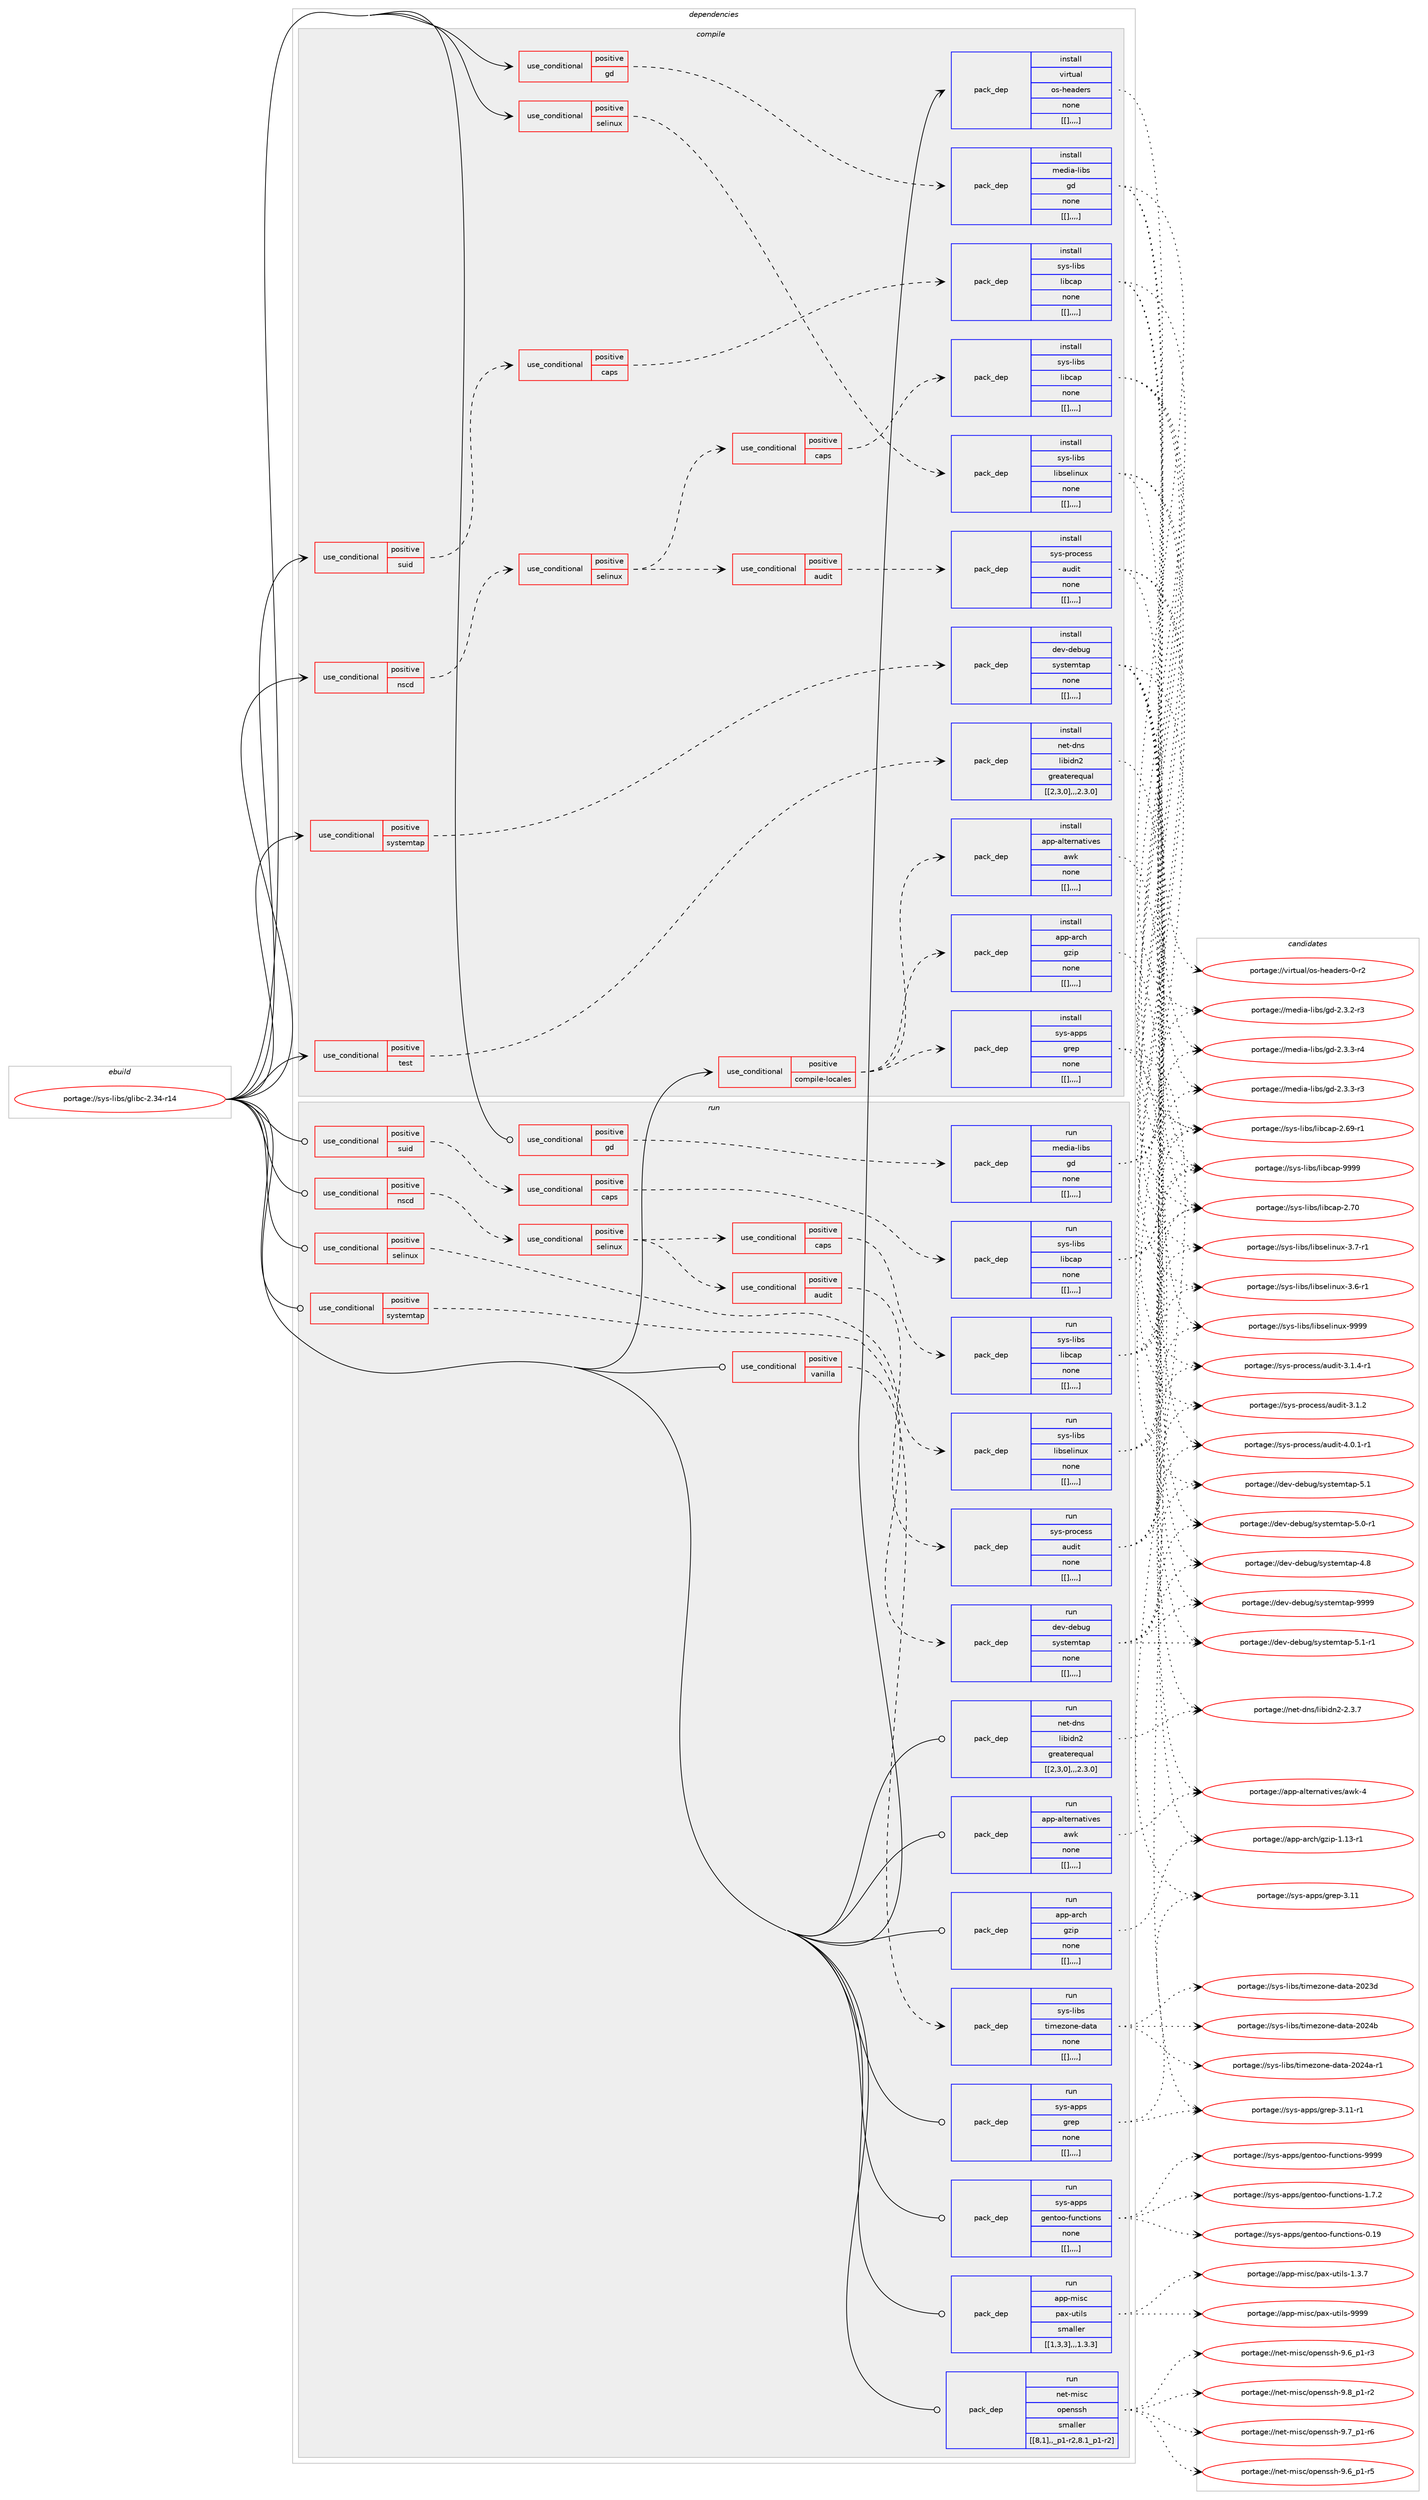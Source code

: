 digraph prolog {

# *************
# Graph options
# *************

newrank=true;
concentrate=true;
compound=true;
graph [rankdir=LR,fontname=Helvetica,fontsize=10,ranksep=1.5];#, ranksep=2.5, nodesep=0.2];
edge  [arrowhead=vee];
node  [fontname=Helvetica,fontsize=10];

# **********
# The ebuild
# **********

subgraph cluster_leftcol {
color=gray;
label=<<i>ebuild</i>>;
id [label="portage://sys-libs/glibc-2.34-r14", color=red, width=4, href="../sys-libs/glibc-2.34-r14.svg"];
}

# ****************
# The dependencies
# ****************

subgraph cluster_midcol {
color=gray;
label=<<i>dependencies</i>>;
subgraph cluster_compile {
fillcolor="#eeeeee";
style=filled;
label=<<i>compile</i>>;
subgraph cond121926 {
dependency458147 [label=<<TABLE BORDER="0" CELLBORDER="1" CELLSPACING="0" CELLPADDING="4"><TR><TD ROWSPAN="3" CELLPADDING="10">use_conditional</TD></TR><TR><TD>positive</TD></TR><TR><TD>compile-locales</TD></TR></TABLE>>, shape=none, color=red];
subgraph pack333107 {
dependency458148 [label=<<TABLE BORDER="0" CELLBORDER="1" CELLSPACING="0" CELLPADDING="4" WIDTH="220"><TR><TD ROWSPAN="6" CELLPADDING="30">pack_dep</TD></TR><TR><TD WIDTH="110">install</TD></TR><TR><TD>app-arch</TD></TR><TR><TD>gzip</TD></TR><TR><TD>none</TD></TR><TR><TD>[[],,,,]</TD></TR></TABLE>>, shape=none, color=blue];
}
dependency458147:e -> dependency458148:w [weight=20,style="dashed",arrowhead="vee"];
subgraph pack333108 {
dependency458149 [label=<<TABLE BORDER="0" CELLBORDER="1" CELLSPACING="0" CELLPADDING="4" WIDTH="220"><TR><TD ROWSPAN="6" CELLPADDING="30">pack_dep</TD></TR><TR><TD WIDTH="110">install</TD></TR><TR><TD>sys-apps</TD></TR><TR><TD>grep</TD></TR><TR><TD>none</TD></TR><TR><TD>[[],,,,]</TD></TR></TABLE>>, shape=none, color=blue];
}
dependency458147:e -> dependency458149:w [weight=20,style="dashed",arrowhead="vee"];
subgraph pack333109 {
dependency458150 [label=<<TABLE BORDER="0" CELLBORDER="1" CELLSPACING="0" CELLPADDING="4" WIDTH="220"><TR><TD ROWSPAN="6" CELLPADDING="30">pack_dep</TD></TR><TR><TD WIDTH="110">install</TD></TR><TR><TD>app-alternatives</TD></TR><TR><TD>awk</TD></TR><TR><TD>none</TD></TR><TR><TD>[[],,,,]</TD></TR></TABLE>>, shape=none, color=blue];
}
dependency458147:e -> dependency458150:w [weight=20,style="dashed",arrowhead="vee"];
}
id:e -> dependency458147:w [weight=20,style="solid",arrowhead="vee"];
subgraph cond121927 {
dependency458151 [label=<<TABLE BORDER="0" CELLBORDER="1" CELLSPACING="0" CELLPADDING="4"><TR><TD ROWSPAN="3" CELLPADDING="10">use_conditional</TD></TR><TR><TD>positive</TD></TR><TR><TD>gd</TD></TR></TABLE>>, shape=none, color=red];
subgraph pack333110 {
dependency458152 [label=<<TABLE BORDER="0" CELLBORDER="1" CELLSPACING="0" CELLPADDING="4" WIDTH="220"><TR><TD ROWSPAN="6" CELLPADDING="30">pack_dep</TD></TR><TR><TD WIDTH="110">install</TD></TR><TR><TD>media-libs</TD></TR><TR><TD>gd</TD></TR><TR><TD>none</TD></TR><TR><TD>[[],,,,]</TD></TR></TABLE>>, shape=none, color=blue];
}
dependency458151:e -> dependency458152:w [weight=20,style="dashed",arrowhead="vee"];
}
id:e -> dependency458151:w [weight=20,style="solid",arrowhead="vee"];
subgraph cond121928 {
dependency458153 [label=<<TABLE BORDER="0" CELLBORDER="1" CELLSPACING="0" CELLPADDING="4"><TR><TD ROWSPAN="3" CELLPADDING="10">use_conditional</TD></TR><TR><TD>positive</TD></TR><TR><TD>nscd</TD></TR></TABLE>>, shape=none, color=red];
subgraph cond121929 {
dependency458154 [label=<<TABLE BORDER="0" CELLBORDER="1" CELLSPACING="0" CELLPADDING="4"><TR><TD ROWSPAN="3" CELLPADDING="10">use_conditional</TD></TR><TR><TD>positive</TD></TR><TR><TD>selinux</TD></TR></TABLE>>, shape=none, color=red];
subgraph cond121930 {
dependency458155 [label=<<TABLE BORDER="0" CELLBORDER="1" CELLSPACING="0" CELLPADDING="4"><TR><TD ROWSPAN="3" CELLPADDING="10">use_conditional</TD></TR><TR><TD>positive</TD></TR><TR><TD>audit</TD></TR></TABLE>>, shape=none, color=red];
subgraph pack333111 {
dependency458156 [label=<<TABLE BORDER="0" CELLBORDER="1" CELLSPACING="0" CELLPADDING="4" WIDTH="220"><TR><TD ROWSPAN="6" CELLPADDING="30">pack_dep</TD></TR><TR><TD WIDTH="110">install</TD></TR><TR><TD>sys-process</TD></TR><TR><TD>audit</TD></TR><TR><TD>none</TD></TR><TR><TD>[[],,,,]</TD></TR></TABLE>>, shape=none, color=blue];
}
dependency458155:e -> dependency458156:w [weight=20,style="dashed",arrowhead="vee"];
}
dependency458154:e -> dependency458155:w [weight=20,style="dashed",arrowhead="vee"];
subgraph cond121931 {
dependency458157 [label=<<TABLE BORDER="0" CELLBORDER="1" CELLSPACING="0" CELLPADDING="4"><TR><TD ROWSPAN="3" CELLPADDING="10">use_conditional</TD></TR><TR><TD>positive</TD></TR><TR><TD>caps</TD></TR></TABLE>>, shape=none, color=red];
subgraph pack333112 {
dependency458158 [label=<<TABLE BORDER="0" CELLBORDER="1" CELLSPACING="0" CELLPADDING="4" WIDTH="220"><TR><TD ROWSPAN="6" CELLPADDING="30">pack_dep</TD></TR><TR><TD WIDTH="110">install</TD></TR><TR><TD>sys-libs</TD></TR><TR><TD>libcap</TD></TR><TR><TD>none</TD></TR><TR><TD>[[],,,,]</TD></TR></TABLE>>, shape=none, color=blue];
}
dependency458157:e -> dependency458158:w [weight=20,style="dashed",arrowhead="vee"];
}
dependency458154:e -> dependency458157:w [weight=20,style="dashed",arrowhead="vee"];
}
dependency458153:e -> dependency458154:w [weight=20,style="dashed",arrowhead="vee"];
}
id:e -> dependency458153:w [weight=20,style="solid",arrowhead="vee"];
subgraph cond121932 {
dependency458159 [label=<<TABLE BORDER="0" CELLBORDER="1" CELLSPACING="0" CELLPADDING="4"><TR><TD ROWSPAN="3" CELLPADDING="10">use_conditional</TD></TR><TR><TD>positive</TD></TR><TR><TD>selinux</TD></TR></TABLE>>, shape=none, color=red];
subgraph pack333113 {
dependency458160 [label=<<TABLE BORDER="0" CELLBORDER="1" CELLSPACING="0" CELLPADDING="4" WIDTH="220"><TR><TD ROWSPAN="6" CELLPADDING="30">pack_dep</TD></TR><TR><TD WIDTH="110">install</TD></TR><TR><TD>sys-libs</TD></TR><TR><TD>libselinux</TD></TR><TR><TD>none</TD></TR><TR><TD>[[],,,,]</TD></TR></TABLE>>, shape=none, color=blue];
}
dependency458159:e -> dependency458160:w [weight=20,style="dashed",arrowhead="vee"];
}
id:e -> dependency458159:w [weight=20,style="solid",arrowhead="vee"];
subgraph cond121933 {
dependency458161 [label=<<TABLE BORDER="0" CELLBORDER="1" CELLSPACING="0" CELLPADDING="4"><TR><TD ROWSPAN="3" CELLPADDING="10">use_conditional</TD></TR><TR><TD>positive</TD></TR><TR><TD>suid</TD></TR></TABLE>>, shape=none, color=red];
subgraph cond121934 {
dependency458162 [label=<<TABLE BORDER="0" CELLBORDER="1" CELLSPACING="0" CELLPADDING="4"><TR><TD ROWSPAN="3" CELLPADDING="10">use_conditional</TD></TR><TR><TD>positive</TD></TR><TR><TD>caps</TD></TR></TABLE>>, shape=none, color=red];
subgraph pack333114 {
dependency458163 [label=<<TABLE BORDER="0" CELLBORDER="1" CELLSPACING="0" CELLPADDING="4" WIDTH="220"><TR><TD ROWSPAN="6" CELLPADDING="30">pack_dep</TD></TR><TR><TD WIDTH="110">install</TD></TR><TR><TD>sys-libs</TD></TR><TR><TD>libcap</TD></TR><TR><TD>none</TD></TR><TR><TD>[[],,,,]</TD></TR></TABLE>>, shape=none, color=blue];
}
dependency458162:e -> dependency458163:w [weight=20,style="dashed",arrowhead="vee"];
}
dependency458161:e -> dependency458162:w [weight=20,style="dashed",arrowhead="vee"];
}
id:e -> dependency458161:w [weight=20,style="solid",arrowhead="vee"];
subgraph cond121935 {
dependency458164 [label=<<TABLE BORDER="0" CELLBORDER="1" CELLSPACING="0" CELLPADDING="4"><TR><TD ROWSPAN="3" CELLPADDING="10">use_conditional</TD></TR><TR><TD>positive</TD></TR><TR><TD>systemtap</TD></TR></TABLE>>, shape=none, color=red];
subgraph pack333115 {
dependency458165 [label=<<TABLE BORDER="0" CELLBORDER="1" CELLSPACING="0" CELLPADDING="4" WIDTH="220"><TR><TD ROWSPAN="6" CELLPADDING="30">pack_dep</TD></TR><TR><TD WIDTH="110">install</TD></TR><TR><TD>dev-debug</TD></TR><TR><TD>systemtap</TD></TR><TR><TD>none</TD></TR><TR><TD>[[],,,,]</TD></TR></TABLE>>, shape=none, color=blue];
}
dependency458164:e -> dependency458165:w [weight=20,style="dashed",arrowhead="vee"];
}
id:e -> dependency458164:w [weight=20,style="solid",arrowhead="vee"];
subgraph cond121936 {
dependency458166 [label=<<TABLE BORDER="0" CELLBORDER="1" CELLSPACING="0" CELLPADDING="4"><TR><TD ROWSPAN="3" CELLPADDING="10">use_conditional</TD></TR><TR><TD>positive</TD></TR><TR><TD>test</TD></TR></TABLE>>, shape=none, color=red];
subgraph pack333116 {
dependency458167 [label=<<TABLE BORDER="0" CELLBORDER="1" CELLSPACING="0" CELLPADDING="4" WIDTH="220"><TR><TD ROWSPAN="6" CELLPADDING="30">pack_dep</TD></TR><TR><TD WIDTH="110">install</TD></TR><TR><TD>net-dns</TD></TR><TR><TD>libidn2</TD></TR><TR><TD>greaterequal</TD></TR><TR><TD>[[2,3,0],,,2.3.0]</TD></TR></TABLE>>, shape=none, color=blue];
}
dependency458166:e -> dependency458167:w [weight=20,style="dashed",arrowhead="vee"];
}
id:e -> dependency458166:w [weight=20,style="solid",arrowhead="vee"];
subgraph pack333117 {
dependency458168 [label=<<TABLE BORDER="0" CELLBORDER="1" CELLSPACING="0" CELLPADDING="4" WIDTH="220"><TR><TD ROWSPAN="6" CELLPADDING="30">pack_dep</TD></TR><TR><TD WIDTH="110">install</TD></TR><TR><TD>virtual</TD></TR><TR><TD>os-headers</TD></TR><TR><TD>none</TD></TR><TR><TD>[[],,,,]</TD></TR></TABLE>>, shape=none, color=blue];
}
id:e -> dependency458168:w [weight=20,style="solid",arrowhead="vee"];
}
subgraph cluster_compileandrun {
fillcolor="#eeeeee";
style=filled;
label=<<i>compile and run</i>>;
}
subgraph cluster_run {
fillcolor="#eeeeee";
style=filled;
label=<<i>run</i>>;
subgraph cond121937 {
dependency458169 [label=<<TABLE BORDER="0" CELLBORDER="1" CELLSPACING="0" CELLPADDING="4"><TR><TD ROWSPAN="3" CELLPADDING="10">use_conditional</TD></TR><TR><TD>positive</TD></TR><TR><TD>gd</TD></TR></TABLE>>, shape=none, color=red];
subgraph pack333118 {
dependency458170 [label=<<TABLE BORDER="0" CELLBORDER="1" CELLSPACING="0" CELLPADDING="4" WIDTH="220"><TR><TD ROWSPAN="6" CELLPADDING="30">pack_dep</TD></TR><TR><TD WIDTH="110">run</TD></TR><TR><TD>media-libs</TD></TR><TR><TD>gd</TD></TR><TR><TD>none</TD></TR><TR><TD>[[],,,,]</TD></TR></TABLE>>, shape=none, color=blue];
}
dependency458169:e -> dependency458170:w [weight=20,style="dashed",arrowhead="vee"];
}
id:e -> dependency458169:w [weight=20,style="solid",arrowhead="odot"];
subgraph cond121938 {
dependency458171 [label=<<TABLE BORDER="0" CELLBORDER="1" CELLSPACING="0" CELLPADDING="4"><TR><TD ROWSPAN="3" CELLPADDING="10">use_conditional</TD></TR><TR><TD>positive</TD></TR><TR><TD>nscd</TD></TR></TABLE>>, shape=none, color=red];
subgraph cond121939 {
dependency458172 [label=<<TABLE BORDER="0" CELLBORDER="1" CELLSPACING="0" CELLPADDING="4"><TR><TD ROWSPAN="3" CELLPADDING="10">use_conditional</TD></TR><TR><TD>positive</TD></TR><TR><TD>selinux</TD></TR></TABLE>>, shape=none, color=red];
subgraph cond121940 {
dependency458173 [label=<<TABLE BORDER="0" CELLBORDER="1" CELLSPACING="0" CELLPADDING="4"><TR><TD ROWSPAN="3" CELLPADDING="10">use_conditional</TD></TR><TR><TD>positive</TD></TR><TR><TD>audit</TD></TR></TABLE>>, shape=none, color=red];
subgraph pack333119 {
dependency458174 [label=<<TABLE BORDER="0" CELLBORDER="1" CELLSPACING="0" CELLPADDING="4" WIDTH="220"><TR><TD ROWSPAN="6" CELLPADDING="30">pack_dep</TD></TR><TR><TD WIDTH="110">run</TD></TR><TR><TD>sys-process</TD></TR><TR><TD>audit</TD></TR><TR><TD>none</TD></TR><TR><TD>[[],,,,]</TD></TR></TABLE>>, shape=none, color=blue];
}
dependency458173:e -> dependency458174:w [weight=20,style="dashed",arrowhead="vee"];
}
dependency458172:e -> dependency458173:w [weight=20,style="dashed",arrowhead="vee"];
subgraph cond121941 {
dependency458175 [label=<<TABLE BORDER="0" CELLBORDER="1" CELLSPACING="0" CELLPADDING="4"><TR><TD ROWSPAN="3" CELLPADDING="10">use_conditional</TD></TR><TR><TD>positive</TD></TR><TR><TD>caps</TD></TR></TABLE>>, shape=none, color=red];
subgraph pack333120 {
dependency458176 [label=<<TABLE BORDER="0" CELLBORDER="1" CELLSPACING="0" CELLPADDING="4" WIDTH="220"><TR><TD ROWSPAN="6" CELLPADDING="30">pack_dep</TD></TR><TR><TD WIDTH="110">run</TD></TR><TR><TD>sys-libs</TD></TR><TR><TD>libcap</TD></TR><TR><TD>none</TD></TR><TR><TD>[[],,,,]</TD></TR></TABLE>>, shape=none, color=blue];
}
dependency458175:e -> dependency458176:w [weight=20,style="dashed",arrowhead="vee"];
}
dependency458172:e -> dependency458175:w [weight=20,style="dashed",arrowhead="vee"];
}
dependency458171:e -> dependency458172:w [weight=20,style="dashed",arrowhead="vee"];
}
id:e -> dependency458171:w [weight=20,style="solid",arrowhead="odot"];
subgraph cond121942 {
dependency458177 [label=<<TABLE BORDER="0" CELLBORDER="1" CELLSPACING="0" CELLPADDING="4"><TR><TD ROWSPAN="3" CELLPADDING="10">use_conditional</TD></TR><TR><TD>positive</TD></TR><TR><TD>selinux</TD></TR></TABLE>>, shape=none, color=red];
subgraph pack333121 {
dependency458178 [label=<<TABLE BORDER="0" CELLBORDER="1" CELLSPACING="0" CELLPADDING="4" WIDTH="220"><TR><TD ROWSPAN="6" CELLPADDING="30">pack_dep</TD></TR><TR><TD WIDTH="110">run</TD></TR><TR><TD>sys-libs</TD></TR><TR><TD>libselinux</TD></TR><TR><TD>none</TD></TR><TR><TD>[[],,,,]</TD></TR></TABLE>>, shape=none, color=blue];
}
dependency458177:e -> dependency458178:w [weight=20,style="dashed",arrowhead="vee"];
}
id:e -> dependency458177:w [weight=20,style="solid",arrowhead="odot"];
subgraph cond121943 {
dependency458179 [label=<<TABLE BORDER="0" CELLBORDER="1" CELLSPACING="0" CELLPADDING="4"><TR><TD ROWSPAN="3" CELLPADDING="10">use_conditional</TD></TR><TR><TD>positive</TD></TR><TR><TD>suid</TD></TR></TABLE>>, shape=none, color=red];
subgraph cond121944 {
dependency458180 [label=<<TABLE BORDER="0" CELLBORDER="1" CELLSPACING="0" CELLPADDING="4"><TR><TD ROWSPAN="3" CELLPADDING="10">use_conditional</TD></TR><TR><TD>positive</TD></TR><TR><TD>caps</TD></TR></TABLE>>, shape=none, color=red];
subgraph pack333122 {
dependency458181 [label=<<TABLE BORDER="0" CELLBORDER="1" CELLSPACING="0" CELLPADDING="4" WIDTH="220"><TR><TD ROWSPAN="6" CELLPADDING="30">pack_dep</TD></TR><TR><TD WIDTH="110">run</TD></TR><TR><TD>sys-libs</TD></TR><TR><TD>libcap</TD></TR><TR><TD>none</TD></TR><TR><TD>[[],,,,]</TD></TR></TABLE>>, shape=none, color=blue];
}
dependency458180:e -> dependency458181:w [weight=20,style="dashed",arrowhead="vee"];
}
dependency458179:e -> dependency458180:w [weight=20,style="dashed",arrowhead="vee"];
}
id:e -> dependency458179:w [weight=20,style="solid",arrowhead="odot"];
subgraph cond121945 {
dependency458182 [label=<<TABLE BORDER="0" CELLBORDER="1" CELLSPACING="0" CELLPADDING="4"><TR><TD ROWSPAN="3" CELLPADDING="10">use_conditional</TD></TR><TR><TD>positive</TD></TR><TR><TD>systemtap</TD></TR></TABLE>>, shape=none, color=red];
subgraph pack333123 {
dependency458183 [label=<<TABLE BORDER="0" CELLBORDER="1" CELLSPACING="0" CELLPADDING="4" WIDTH="220"><TR><TD ROWSPAN="6" CELLPADDING="30">pack_dep</TD></TR><TR><TD WIDTH="110">run</TD></TR><TR><TD>dev-debug</TD></TR><TR><TD>systemtap</TD></TR><TR><TD>none</TD></TR><TR><TD>[[],,,,]</TD></TR></TABLE>>, shape=none, color=blue];
}
dependency458182:e -> dependency458183:w [weight=20,style="dashed",arrowhead="vee"];
}
id:e -> dependency458182:w [weight=20,style="solid",arrowhead="odot"];
subgraph cond121946 {
dependency458184 [label=<<TABLE BORDER="0" CELLBORDER="1" CELLSPACING="0" CELLPADDING="4"><TR><TD ROWSPAN="3" CELLPADDING="10">use_conditional</TD></TR><TR><TD>positive</TD></TR><TR><TD>vanilla</TD></TR></TABLE>>, shape=none, color=red];
subgraph pack333124 {
dependency458185 [label=<<TABLE BORDER="0" CELLBORDER="1" CELLSPACING="0" CELLPADDING="4" WIDTH="220"><TR><TD ROWSPAN="6" CELLPADDING="30">pack_dep</TD></TR><TR><TD WIDTH="110">run</TD></TR><TR><TD>sys-libs</TD></TR><TR><TD>timezone-data</TD></TR><TR><TD>none</TD></TR><TR><TD>[[],,,,]</TD></TR></TABLE>>, shape=none, color=blue];
}
dependency458184:e -> dependency458185:w [weight=20,style="dashed",arrowhead="vee"];
}
id:e -> dependency458184:w [weight=20,style="solid",arrowhead="odot"];
subgraph pack333125 {
dependency458186 [label=<<TABLE BORDER="0" CELLBORDER="1" CELLSPACING="0" CELLPADDING="4" WIDTH="220"><TR><TD ROWSPAN="6" CELLPADDING="30">pack_dep</TD></TR><TR><TD WIDTH="110">run</TD></TR><TR><TD>app-alternatives</TD></TR><TR><TD>awk</TD></TR><TR><TD>none</TD></TR><TR><TD>[[],,,,]</TD></TR></TABLE>>, shape=none, color=blue];
}
id:e -> dependency458186:w [weight=20,style="solid",arrowhead="odot"];
subgraph pack333126 {
dependency458187 [label=<<TABLE BORDER="0" CELLBORDER="1" CELLSPACING="0" CELLPADDING="4" WIDTH="220"><TR><TD ROWSPAN="6" CELLPADDING="30">pack_dep</TD></TR><TR><TD WIDTH="110">run</TD></TR><TR><TD>app-arch</TD></TR><TR><TD>gzip</TD></TR><TR><TD>none</TD></TR><TR><TD>[[],,,,]</TD></TR></TABLE>>, shape=none, color=blue];
}
id:e -> dependency458187:w [weight=20,style="solid",arrowhead="odot"];
subgraph pack333127 {
dependency458188 [label=<<TABLE BORDER="0" CELLBORDER="1" CELLSPACING="0" CELLPADDING="4" WIDTH="220"><TR><TD ROWSPAN="6" CELLPADDING="30">pack_dep</TD></TR><TR><TD WIDTH="110">run</TD></TR><TR><TD>net-dns</TD></TR><TR><TD>libidn2</TD></TR><TR><TD>greaterequal</TD></TR><TR><TD>[[2,3,0],,,2.3.0]</TD></TR></TABLE>>, shape=none, color=blue];
}
id:e -> dependency458188:w [weight=20,style="solid",arrowhead="odot"];
subgraph pack333128 {
dependency458189 [label=<<TABLE BORDER="0" CELLBORDER="1" CELLSPACING="0" CELLPADDING="4" WIDTH="220"><TR><TD ROWSPAN="6" CELLPADDING="30">pack_dep</TD></TR><TR><TD WIDTH="110">run</TD></TR><TR><TD>sys-apps</TD></TR><TR><TD>gentoo-functions</TD></TR><TR><TD>none</TD></TR><TR><TD>[[],,,,]</TD></TR></TABLE>>, shape=none, color=blue];
}
id:e -> dependency458189:w [weight=20,style="solid",arrowhead="odot"];
subgraph pack333129 {
dependency458190 [label=<<TABLE BORDER="0" CELLBORDER="1" CELLSPACING="0" CELLPADDING="4" WIDTH="220"><TR><TD ROWSPAN="6" CELLPADDING="30">pack_dep</TD></TR><TR><TD WIDTH="110">run</TD></TR><TR><TD>sys-apps</TD></TR><TR><TD>grep</TD></TR><TR><TD>none</TD></TR><TR><TD>[[],,,,]</TD></TR></TABLE>>, shape=none, color=blue];
}
id:e -> dependency458190:w [weight=20,style="solid",arrowhead="odot"];
subgraph pack333130 {
dependency458191 [label=<<TABLE BORDER="0" CELLBORDER="1" CELLSPACING="0" CELLPADDING="4" WIDTH="220"><TR><TD ROWSPAN="6" CELLPADDING="30">pack_dep</TD></TR><TR><TD WIDTH="110">run</TD></TR><TR><TD>app-misc</TD></TR><TR><TD>pax-utils</TD></TR><TR><TD>smaller</TD></TR><TR><TD>[[1,3,3],,,1.3.3]</TD></TR></TABLE>>, shape=none, color=blue];
}
id:e -> dependency458191:w [weight=20,style="solid",arrowhead="odot"];
subgraph pack333131 {
dependency458192 [label=<<TABLE BORDER="0" CELLBORDER="1" CELLSPACING="0" CELLPADDING="4" WIDTH="220"><TR><TD ROWSPAN="6" CELLPADDING="30">pack_dep</TD></TR><TR><TD WIDTH="110">run</TD></TR><TR><TD>net-misc</TD></TR><TR><TD>openssh</TD></TR><TR><TD>smaller</TD></TR><TR><TD>[[8,1],,_p1-r2,8.1_p1-r2]</TD></TR></TABLE>>, shape=none, color=blue];
}
id:e -> dependency458192:w [weight=20,style="solid",arrowhead="odot"];
}
}

# **************
# The candidates
# **************

subgraph cluster_choices {
rank=same;
color=gray;
label=<<i>candidates</i>>;

subgraph choice333107 {
color=black;
nodesep=1;
choice971121124597114991044710312210511245494649514511449 [label="portage://app-arch/gzip-1.13-r1", color=red, width=4,href="../app-arch/gzip-1.13-r1.svg"];
dependency458148:e -> choice971121124597114991044710312210511245494649514511449:w [style=dotted,weight="100"];
}
subgraph choice333108 {
color=black;
nodesep=1;
choice11512111545971121121154710311410111245514649494511449 [label="portage://sys-apps/grep-3.11-r1", color=red, width=4,href="../sys-apps/grep-3.11-r1.svg"];
choice1151211154597112112115471031141011124551464949 [label="portage://sys-apps/grep-3.11", color=red, width=4,href="../sys-apps/grep-3.11.svg"];
dependency458149:e -> choice11512111545971121121154710311410111245514649494511449:w [style=dotted,weight="100"];
dependency458149:e -> choice1151211154597112112115471031141011124551464949:w [style=dotted,weight="100"];
}
subgraph choice333109 {
color=black;
nodesep=1;
choice9711211245971081161011141109711610511810111547971191074552 [label="portage://app-alternatives/awk-4", color=red, width=4,href="../app-alternatives/awk-4.svg"];
dependency458150:e -> choice9711211245971081161011141109711610511810111547971191074552:w [style=dotted,weight="100"];
}
subgraph choice333110 {
color=black;
nodesep=1;
choice109101100105974510810598115471031004550465146514511452 [label="portage://media-libs/gd-2.3.3-r4", color=red, width=4,href="../media-libs/gd-2.3.3-r4.svg"];
choice109101100105974510810598115471031004550465146514511451 [label="portage://media-libs/gd-2.3.3-r3", color=red, width=4,href="../media-libs/gd-2.3.3-r3.svg"];
choice109101100105974510810598115471031004550465146504511451 [label="portage://media-libs/gd-2.3.2-r3", color=red, width=4,href="../media-libs/gd-2.3.2-r3.svg"];
dependency458152:e -> choice109101100105974510810598115471031004550465146514511452:w [style=dotted,weight="100"];
dependency458152:e -> choice109101100105974510810598115471031004550465146514511451:w [style=dotted,weight="100"];
dependency458152:e -> choice109101100105974510810598115471031004550465146504511451:w [style=dotted,weight="100"];
}
subgraph choice333111 {
color=black;
nodesep=1;
choice115121115451121141119910111511547971171001051164552464846494511449 [label="portage://sys-process/audit-4.0.1-r1", color=red, width=4,href="../sys-process/audit-4.0.1-r1.svg"];
choice115121115451121141119910111511547971171001051164551464946524511449 [label="portage://sys-process/audit-3.1.4-r1", color=red, width=4,href="../sys-process/audit-3.1.4-r1.svg"];
choice11512111545112114111991011151154797117100105116455146494650 [label="portage://sys-process/audit-3.1.2", color=red, width=4,href="../sys-process/audit-3.1.2.svg"];
dependency458156:e -> choice115121115451121141119910111511547971171001051164552464846494511449:w [style=dotted,weight="100"];
dependency458156:e -> choice115121115451121141119910111511547971171001051164551464946524511449:w [style=dotted,weight="100"];
dependency458156:e -> choice11512111545112114111991011151154797117100105116455146494650:w [style=dotted,weight="100"];
}
subgraph choice333112 {
color=black;
nodesep=1;
choice1151211154510810598115471081059899971124557575757 [label="portage://sys-libs/libcap-9999", color=red, width=4,href="../sys-libs/libcap-9999.svg"];
choice1151211154510810598115471081059899971124550465548 [label="portage://sys-libs/libcap-2.70", color=red, width=4,href="../sys-libs/libcap-2.70.svg"];
choice11512111545108105981154710810598999711245504654574511449 [label="portage://sys-libs/libcap-2.69-r1", color=red, width=4,href="../sys-libs/libcap-2.69-r1.svg"];
dependency458158:e -> choice1151211154510810598115471081059899971124557575757:w [style=dotted,weight="100"];
dependency458158:e -> choice1151211154510810598115471081059899971124550465548:w [style=dotted,weight="100"];
dependency458158:e -> choice11512111545108105981154710810598999711245504654574511449:w [style=dotted,weight="100"];
}
subgraph choice333113 {
color=black;
nodesep=1;
choice115121115451081059811547108105981151011081051101171204557575757 [label="portage://sys-libs/libselinux-9999", color=red, width=4,href="../sys-libs/libselinux-9999.svg"];
choice11512111545108105981154710810598115101108105110117120455146554511449 [label="portage://sys-libs/libselinux-3.7-r1", color=red, width=4,href="../sys-libs/libselinux-3.7-r1.svg"];
choice11512111545108105981154710810598115101108105110117120455146544511449 [label="portage://sys-libs/libselinux-3.6-r1", color=red, width=4,href="../sys-libs/libselinux-3.6-r1.svg"];
dependency458160:e -> choice115121115451081059811547108105981151011081051101171204557575757:w [style=dotted,weight="100"];
dependency458160:e -> choice11512111545108105981154710810598115101108105110117120455146554511449:w [style=dotted,weight="100"];
dependency458160:e -> choice11512111545108105981154710810598115101108105110117120455146544511449:w [style=dotted,weight="100"];
}
subgraph choice333114 {
color=black;
nodesep=1;
choice1151211154510810598115471081059899971124557575757 [label="portage://sys-libs/libcap-9999", color=red, width=4,href="../sys-libs/libcap-9999.svg"];
choice1151211154510810598115471081059899971124550465548 [label="portage://sys-libs/libcap-2.70", color=red, width=4,href="../sys-libs/libcap-2.70.svg"];
choice11512111545108105981154710810598999711245504654574511449 [label="portage://sys-libs/libcap-2.69-r1", color=red, width=4,href="../sys-libs/libcap-2.69-r1.svg"];
dependency458163:e -> choice1151211154510810598115471081059899971124557575757:w [style=dotted,weight="100"];
dependency458163:e -> choice1151211154510810598115471081059899971124550465548:w [style=dotted,weight="100"];
dependency458163:e -> choice11512111545108105981154710810598999711245504654574511449:w [style=dotted,weight="100"];
}
subgraph choice333115 {
color=black;
nodesep=1;
choice100101118451001019811710347115121115116101109116971124557575757 [label="portage://dev-debug/systemtap-9999", color=red, width=4,href="../dev-debug/systemtap-9999.svg"];
choice10010111845100101981171034711512111511610110911697112455346494511449 [label="portage://dev-debug/systemtap-5.1-r1", color=red, width=4,href="../dev-debug/systemtap-5.1-r1.svg"];
choice1001011184510010198117103471151211151161011091169711245534649 [label="portage://dev-debug/systemtap-5.1", color=red, width=4,href="../dev-debug/systemtap-5.1.svg"];
choice10010111845100101981171034711512111511610110911697112455346484511449 [label="portage://dev-debug/systemtap-5.0-r1", color=red, width=4,href="../dev-debug/systemtap-5.0-r1.svg"];
choice1001011184510010198117103471151211151161011091169711245524656 [label="portage://dev-debug/systemtap-4.8", color=red, width=4,href="../dev-debug/systemtap-4.8.svg"];
dependency458165:e -> choice100101118451001019811710347115121115116101109116971124557575757:w [style=dotted,weight="100"];
dependency458165:e -> choice10010111845100101981171034711512111511610110911697112455346494511449:w [style=dotted,weight="100"];
dependency458165:e -> choice1001011184510010198117103471151211151161011091169711245534649:w [style=dotted,weight="100"];
dependency458165:e -> choice10010111845100101981171034711512111511610110911697112455346484511449:w [style=dotted,weight="100"];
dependency458165:e -> choice1001011184510010198117103471151211151161011091169711245524656:w [style=dotted,weight="100"];
}
subgraph choice333116 {
color=black;
nodesep=1;
choice11010111645100110115471081059810510011050455046514655 [label="portage://net-dns/libidn2-2.3.7", color=red, width=4,href="../net-dns/libidn2-2.3.7.svg"];
dependency458167:e -> choice11010111645100110115471081059810510011050455046514655:w [style=dotted,weight="100"];
}
subgraph choice333117 {
color=black;
nodesep=1;
choice1181051141161179710847111115451041019710010111411545484511450 [label="portage://virtual/os-headers-0-r2", color=red, width=4,href="../virtual/os-headers-0-r2.svg"];
dependency458168:e -> choice1181051141161179710847111115451041019710010111411545484511450:w [style=dotted,weight="100"];
}
subgraph choice333118 {
color=black;
nodesep=1;
choice109101100105974510810598115471031004550465146514511452 [label="portage://media-libs/gd-2.3.3-r4", color=red, width=4,href="../media-libs/gd-2.3.3-r4.svg"];
choice109101100105974510810598115471031004550465146514511451 [label="portage://media-libs/gd-2.3.3-r3", color=red, width=4,href="../media-libs/gd-2.3.3-r3.svg"];
choice109101100105974510810598115471031004550465146504511451 [label="portage://media-libs/gd-2.3.2-r3", color=red, width=4,href="../media-libs/gd-2.3.2-r3.svg"];
dependency458170:e -> choice109101100105974510810598115471031004550465146514511452:w [style=dotted,weight="100"];
dependency458170:e -> choice109101100105974510810598115471031004550465146514511451:w [style=dotted,weight="100"];
dependency458170:e -> choice109101100105974510810598115471031004550465146504511451:w [style=dotted,weight="100"];
}
subgraph choice333119 {
color=black;
nodesep=1;
choice115121115451121141119910111511547971171001051164552464846494511449 [label="portage://sys-process/audit-4.0.1-r1", color=red, width=4,href="../sys-process/audit-4.0.1-r1.svg"];
choice115121115451121141119910111511547971171001051164551464946524511449 [label="portage://sys-process/audit-3.1.4-r1", color=red, width=4,href="../sys-process/audit-3.1.4-r1.svg"];
choice11512111545112114111991011151154797117100105116455146494650 [label="portage://sys-process/audit-3.1.2", color=red, width=4,href="../sys-process/audit-3.1.2.svg"];
dependency458174:e -> choice115121115451121141119910111511547971171001051164552464846494511449:w [style=dotted,weight="100"];
dependency458174:e -> choice115121115451121141119910111511547971171001051164551464946524511449:w [style=dotted,weight="100"];
dependency458174:e -> choice11512111545112114111991011151154797117100105116455146494650:w [style=dotted,weight="100"];
}
subgraph choice333120 {
color=black;
nodesep=1;
choice1151211154510810598115471081059899971124557575757 [label="portage://sys-libs/libcap-9999", color=red, width=4,href="../sys-libs/libcap-9999.svg"];
choice1151211154510810598115471081059899971124550465548 [label="portage://sys-libs/libcap-2.70", color=red, width=4,href="../sys-libs/libcap-2.70.svg"];
choice11512111545108105981154710810598999711245504654574511449 [label="portage://sys-libs/libcap-2.69-r1", color=red, width=4,href="../sys-libs/libcap-2.69-r1.svg"];
dependency458176:e -> choice1151211154510810598115471081059899971124557575757:w [style=dotted,weight="100"];
dependency458176:e -> choice1151211154510810598115471081059899971124550465548:w [style=dotted,weight="100"];
dependency458176:e -> choice11512111545108105981154710810598999711245504654574511449:w [style=dotted,weight="100"];
}
subgraph choice333121 {
color=black;
nodesep=1;
choice115121115451081059811547108105981151011081051101171204557575757 [label="portage://sys-libs/libselinux-9999", color=red, width=4,href="../sys-libs/libselinux-9999.svg"];
choice11512111545108105981154710810598115101108105110117120455146554511449 [label="portage://sys-libs/libselinux-3.7-r1", color=red, width=4,href="../sys-libs/libselinux-3.7-r1.svg"];
choice11512111545108105981154710810598115101108105110117120455146544511449 [label="portage://sys-libs/libselinux-3.6-r1", color=red, width=4,href="../sys-libs/libselinux-3.6-r1.svg"];
dependency458178:e -> choice115121115451081059811547108105981151011081051101171204557575757:w [style=dotted,weight="100"];
dependency458178:e -> choice11512111545108105981154710810598115101108105110117120455146554511449:w [style=dotted,weight="100"];
dependency458178:e -> choice11512111545108105981154710810598115101108105110117120455146544511449:w [style=dotted,weight="100"];
}
subgraph choice333122 {
color=black;
nodesep=1;
choice1151211154510810598115471081059899971124557575757 [label="portage://sys-libs/libcap-9999", color=red, width=4,href="../sys-libs/libcap-9999.svg"];
choice1151211154510810598115471081059899971124550465548 [label="portage://sys-libs/libcap-2.70", color=red, width=4,href="../sys-libs/libcap-2.70.svg"];
choice11512111545108105981154710810598999711245504654574511449 [label="portage://sys-libs/libcap-2.69-r1", color=red, width=4,href="../sys-libs/libcap-2.69-r1.svg"];
dependency458181:e -> choice1151211154510810598115471081059899971124557575757:w [style=dotted,weight="100"];
dependency458181:e -> choice1151211154510810598115471081059899971124550465548:w [style=dotted,weight="100"];
dependency458181:e -> choice11512111545108105981154710810598999711245504654574511449:w [style=dotted,weight="100"];
}
subgraph choice333123 {
color=black;
nodesep=1;
choice100101118451001019811710347115121115116101109116971124557575757 [label="portage://dev-debug/systemtap-9999", color=red, width=4,href="../dev-debug/systemtap-9999.svg"];
choice10010111845100101981171034711512111511610110911697112455346494511449 [label="portage://dev-debug/systemtap-5.1-r1", color=red, width=4,href="../dev-debug/systemtap-5.1-r1.svg"];
choice1001011184510010198117103471151211151161011091169711245534649 [label="portage://dev-debug/systemtap-5.1", color=red, width=4,href="../dev-debug/systemtap-5.1.svg"];
choice10010111845100101981171034711512111511610110911697112455346484511449 [label="portage://dev-debug/systemtap-5.0-r1", color=red, width=4,href="../dev-debug/systemtap-5.0-r1.svg"];
choice1001011184510010198117103471151211151161011091169711245524656 [label="portage://dev-debug/systemtap-4.8", color=red, width=4,href="../dev-debug/systemtap-4.8.svg"];
dependency458183:e -> choice100101118451001019811710347115121115116101109116971124557575757:w [style=dotted,weight="100"];
dependency458183:e -> choice10010111845100101981171034711512111511610110911697112455346494511449:w [style=dotted,weight="100"];
dependency458183:e -> choice1001011184510010198117103471151211151161011091169711245534649:w [style=dotted,weight="100"];
dependency458183:e -> choice10010111845100101981171034711512111511610110911697112455346484511449:w [style=dotted,weight="100"];
dependency458183:e -> choice1001011184510010198117103471151211151161011091169711245524656:w [style=dotted,weight="100"];
}
subgraph choice333124 {
color=black;
nodesep=1;
choice115121115451081059811547116105109101122111110101451009711697455048505298 [label="portage://sys-libs/timezone-data-2024b", color=red, width=4,href="../sys-libs/timezone-data-2024b.svg"];
choice1151211154510810598115471161051091011221111101014510097116974550485052974511449 [label="portage://sys-libs/timezone-data-2024a-r1", color=red, width=4,href="../sys-libs/timezone-data-2024a-r1.svg"];
choice1151211154510810598115471161051091011221111101014510097116974550485051100 [label="portage://sys-libs/timezone-data-2023d", color=red, width=4,href="../sys-libs/timezone-data-2023d.svg"];
dependency458185:e -> choice115121115451081059811547116105109101122111110101451009711697455048505298:w [style=dotted,weight="100"];
dependency458185:e -> choice1151211154510810598115471161051091011221111101014510097116974550485052974511449:w [style=dotted,weight="100"];
dependency458185:e -> choice1151211154510810598115471161051091011221111101014510097116974550485051100:w [style=dotted,weight="100"];
}
subgraph choice333125 {
color=black;
nodesep=1;
choice9711211245971081161011141109711610511810111547971191074552 [label="portage://app-alternatives/awk-4", color=red, width=4,href="../app-alternatives/awk-4.svg"];
dependency458186:e -> choice9711211245971081161011141109711610511810111547971191074552:w [style=dotted,weight="100"];
}
subgraph choice333126 {
color=black;
nodesep=1;
choice971121124597114991044710312210511245494649514511449 [label="portage://app-arch/gzip-1.13-r1", color=red, width=4,href="../app-arch/gzip-1.13-r1.svg"];
dependency458187:e -> choice971121124597114991044710312210511245494649514511449:w [style=dotted,weight="100"];
}
subgraph choice333127 {
color=black;
nodesep=1;
choice11010111645100110115471081059810510011050455046514655 [label="portage://net-dns/libidn2-2.3.7", color=red, width=4,href="../net-dns/libidn2-2.3.7.svg"];
dependency458188:e -> choice11010111645100110115471081059810510011050455046514655:w [style=dotted,weight="100"];
}
subgraph choice333128 {
color=black;
nodesep=1;
choice11512111545971121121154710310111011611111145102117110991161051111101154557575757 [label="portage://sys-apps/gentoo-functions-9999", color=red, width=4,href="../sys-apps/gentoo-functions-9999.svg"];
choice1151211154597112112115471031011101161111114510211711099116105111110115454946554650 [label="portage://sys-apps/gentoo-functions-1.7.2", color=red, width=4,href="../sys-apps/gentoo-functions-1.7.2.svg"];
choice11512111545971121121154710310111011611111145102117110991161051111101154548464957 [label="portage://sys-apps/gentoo-functions-0.19", color=red, width=4,href="../sys-apps/gentoo-functions-0.19.svg"];
dependency458189:e -> choice11512111545971121121154710310111011611111145102117110991161051111101154557575757:w [style=dotted,weight="100"];
dependency458189:e -> choice1151211154597112112115471031011101161111114510211711099116105111110115454946554650:w [style=dotted,weight="100"];
dependency458189:e -> choice11512111545971121121154710310111011611111145102117110991161051111101154548464957:w [style=dotted,weight="100"];
}
subgraph choice333129 {
color=black;
nodesep=1;
choice11512111545971121121154710311410111245514649494511449 [label="portage://sys-apps/grep-3.11-r1", color=red, width=4,href="../sys-apps/grep-3.11-r1.svg"];
choice1151211154597112112115471031141011124551464949 [label="portage://sys-apps/grep-3.11", color=red, width=4,href="../sys-apps/grep-3.11.svg"];
dependency458190:e -> choice11512111545971121121154710311410111245514649494511449:w [style=dotted,weight="100"];
dependency458190:e -> choice1151211154597112112115471031141011124551464949:w [style=dotted,weight="100"];
}
subgraph choice333130 {
color=black;
nodesep=1;
choice9711211245109105115994711297120451171161051081154557575757 [label="portage://app-misc/pax-utils-9999", color=red, width=4,href="../app-misc/pax-utils-9999.svg"];
choice971121124510910511599471129712045117116105108115454946514655 [label="portage://app-misc/pax-utils-1.3.7", color=red, width=4,href="../app-misc/pax-utils-1.3.7.svg"];
dependency458191:e -> choice9711211245109105115994711297120451171161051081154557575757:w [style=dotted,weight="100"];
dependency458191:e -> choice971121124510910511599471129712045117116105108115454946514655:w [style=dotted,weight="100"];
}
subgraph choice333131 {
color=black;
nodesep=1;
choice1101011164510910511599471111121011101151151044557465695112494511450 [label="portage://net-misc/openssh-9.8_p1-r2", color=red, width=4,href="../net-misc/openssh-9.8_p1-r2.svg"];
choice1101011164510910511599471111121011101151151044557465595112494511454 [label="portage://net-misc/openssh-9.7_p1-r6", color=red, width=4,href="../net-misc/openssh-9.7_p1-r6.svg"];
choice1101011164510910511599471111121011101151151044557465495112494511453 [label="portage://net-misc/openssh-9.6_p1-r5", color=red, width=4,href="../net-misc/openssh-9.6_p1-r5.svg"];
choice1101011164510910511599471111121011101151151044557465495112494511451 [label="portage://net-misc/openssh-9.6_p1-r3", color=red, width=4,href="../net-misc/openssh-9.6_p1-r3.svg"];
dependency458192:e -> choice1101011164510910511599471111121011101151151044557465695112494511450:w [style=dotted,weight="100"];
dependency458192:e -> choice1101011164510910511599471111121011101151151044557465595112494511454:w [style=dotted,weight="100"];
dependency458192:e -> choice1101011164510910511599471111121011101151151044557465495112494511453:w [style=dotted,weight="100"];
dependency458192:e -> choice1101011164510910511599471111121011101151151044557465495112494511451:w [style=dotted,weight="100"];
}
}

}
